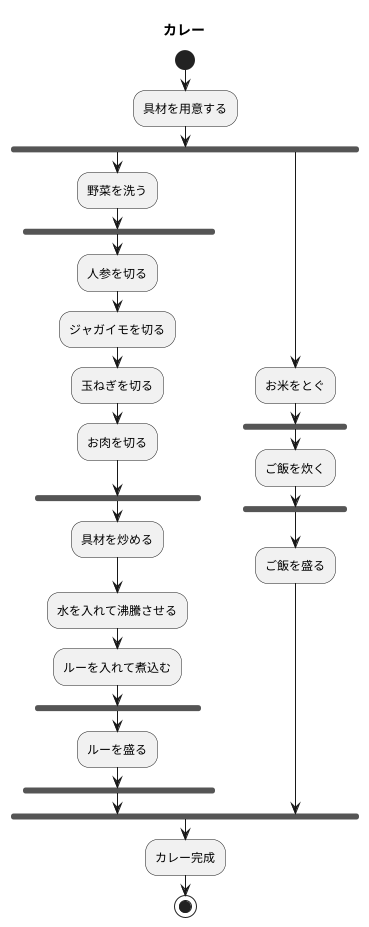 @startuml アクティビティ図
title カレー

start

:具材を用意する;

  fork 
   :野菜を洗う;
   fork 
     :人参を切る;
     :ジャガイモを切る; 
     :玉ねぎを切る;
     :お肉を切る;
    fork
   :具材を炒める;
   ->
   :水を入れて沸騰させる;
   ->
   :ルーを入れて煮込む;
   ->
   end fork
   :ルーを盛る;
   end fork
fork again
  :お米をとぐ;
  fork 
  :ご飯を炊く;
 end fork 
  :ご飯を盛る;
  end fork
  :カレー完成;
  stop





@enduml